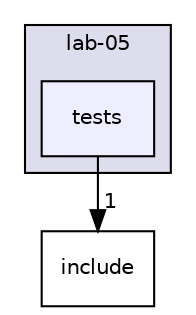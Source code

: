 digraph "labs/lab-05/tests" {
  bgcolor=transparent;
  compound=true
  node [ fontsize="10", fontname="Helvetica"];
  edge [ labelfontsize="10", labelfontname="Helvetica"];
  subgraph clusterdir_e5b530e38a5a1e4e4f183eb6d8da99a8 {
    graph [ bgcolor="#ddddee", pencolor="black", label="lab-05" fontname="Helvetica", fontsize="10", URL="dir_e5b530e38a5a1e4e4f183eb6d8da99a8.html"]
  dir_387885425ab5a66d684e6921919d6af8 [shape=box, label="tests", style="filled", fillcolor="#eeeeff", pencolor="black", URL="dir_387885425ab5a66d684e6921919d6af8.html"];
  }
  dir_a5285caad649d4876014cb9697910ad6 [shape=box label="include" URL="dir_a5285caad649d4876014cb9697910ad6.html"];
  dir_387885425ab5a66d684e6921919d6af8->dir_a5285caad649d4876014cb9697910ad6 [headlabel="1", labeldistance=1.5 headhref="dir_000013_000015.html"];
}
